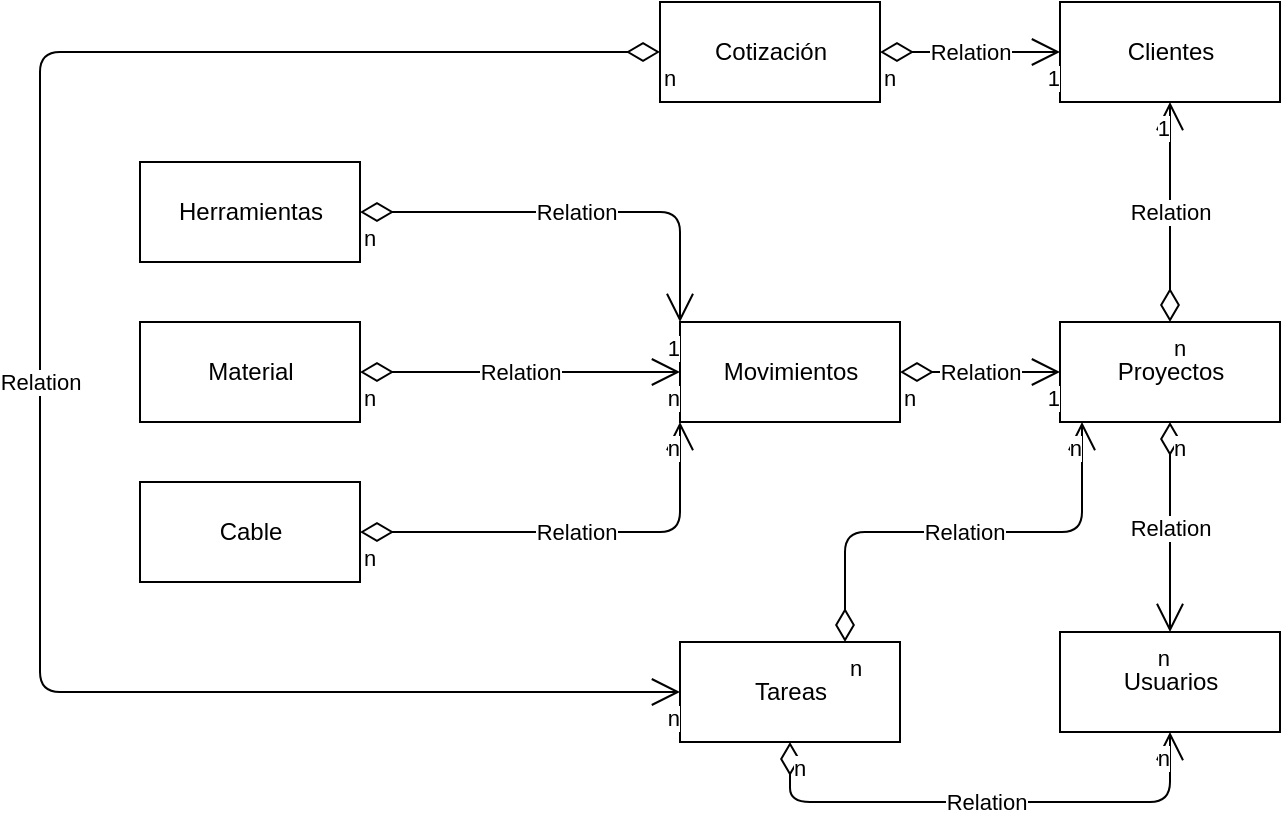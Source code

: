 <mxfile version="14.8.4" type="github">
  <diagram name="Page-1" id="9f46799a-70d6-7492-0946-bef42562c5a5">
    <mxGraphModel dx="796" dy="494" grid="1" gridSize="10" guides="1" tooltips="1" connect="1" arrows="1" fold="1" page="1" pageScale="1" pageWidth="1100" pageHeight="850" background="none" math="0" shadow="0">
      <root>
        <mxCell id="0" />
        <mxCell id="1" parent="0" />
        <mxCell id="zIY-fuFSdIYTUGfCaK3H-108" value="Proyectos" style="html=1;" vertex="1" parent="1">
          <mxGeometry x="610" y="220" width="110" height="50" as="geometry" />
        </mxCell>
        <mxCell id="zIY-fuFSdIYTUGfCaK3H-109" value="Clientes" style="html=1;" vertex="1" parent="1">
          <mxGeometry x="610" y="60" width="110" height="50" as="geometry" />
        </mxCell>
        <mxCell id="zIY-fuFSdIYTUGfCaK3H-110" value="Herramientas" style="html=1;" vertex="1" parent="1">
          <mxGeometry x="150" y="140" width="110" height="50" as="geometry" />
        </mxCell>
        <mxCell id="zIY-fuFSdIYTUGfCaK3H-111" value="Usuarios" style="html=1;" vertex="1" parent="1">
          <mxGeometry x="610" y="375" width="110" height="50" as="geometry" />
        </mxCell>
        <mxCell id="zIY-fuFSdIYTUGfCaK3H-112" value="Tareas" style="html=1;" vertex="1" parent="1">
          <mxGeometry x="420" y="380" width="110" height="50" as="geometry" />
        </mxCell>
        <mxCell id="zIY-fuFSdIYTUGfCaK3H-113" value="Cotización" style="html=1;" vertex="1" parent="1">
          <mxGeometry x="410" y="60" width="110" height="50" as="geometry" />
        </mxCell>
        <mxCell id="zIY-fuFSdIYTUGfCaK3H-122" value="Cable" style="html=1;" vertex="1" parent="1">
          <mxGeometry x="150" y="300" width="110" height="50" as="geometry" />
        </mxCell>
        <mxCell id="zIY-fuFSdIYTUGfCaK3H-123" value="Material" style="html=1;" vertex="1" parent="1">
          <mxGeometry x="150" y="220" width="110" height="50" as="geometry" />
        </mxCell>
        <mxCell id="zIY-fuFSdIYTUGfCaK3H-124" value="Movimientos" style="html=1;" vertex="1" parent="1">
          <mxGeometry x="420" y="220" width="110" height="50" as="geometry" />
        </mxCell>
        <mxCell id="zIY-fuFSdIYTUGfCaK3H-138" value="Relation" style="endArrow=open;html=1;endSize=12;startArrow=diamondThin;startSize=14;startFill=0;edgeStyle=orthogonalEdgeStyle;entryX=0;entryY=1;entryDx=0;entryDy=0;exitX=1;exitY=0.5;exitDx=0;exitDy=0;" edge="1" parent="1" source="zIY-fuFSdIYTUGfCaK3H-122" target="zIY-fuFSdIYTUGfCaK3H-124">
          <mxGeometry relative="1" as="geometry">
            <mxPoint x="270" y="330" as="sourcePoint" />
            <mxPoint x="310" y="610" as="targetPoint" />
          </mxGeometry>
        </mxCell>
        <mxCell id="zIY-fuFSdIYTUGfCaK3H-139" value="n" style="edgeLabel;resizable=0;html=1;align=left;verticalAlign=top;" connectable="0" vertex="1" parent="zIY-fuFSdIYTUGfCaK3H-138">
          <mxGeometry x="-1" relative="1" as="geometry" />
        </mxCell>
        <mxCell id="zIY-fuFSdIYTUGfCaK3H-140" value="n" style="edgeLabel;resizable=0;html=1;align=right;verticalAlign=top;" connectable="0" vertex="1" parent="zIY-fuFSdIYTUGfCaK3H-138">
          <mxGeometry x="1" relative="1" as="geometry" />
        </mxCell>
        <mxCell id="zIY-fuFSdIYTUGfCaK3H-155" value="Relation" style="endArrow=open;html=1;endSize=12;startArrow=diamondThin;startSize=14;startFill=0;edgeStyle=orthogonalEdgeStyle;exitX=1;exitY=0.5;exitDx=0;exitDy=0;entryX=0;entryY=0;entryDx=0;entryDy=0;" edge="1" parent="1" source="zIY-fuFSdIYTUGfCaK3H-110" target="zIY-fuFSdIYTUGfCaK3H-124">
          <mxGeometry relative="1" as="geometry">
            <mxPoint x="260" y="160" as="sourcePoint" />
            <mxPoint x="420" y="215" as="targetPoint" />
          </mxGeometry>
        </mxCell>
        <mxCell id="zIY-fuFSdIYTUGfCaK3H-156" value="n" style="edgeLabel;resizable=0;html=1;align=left;verticalAlign=top;" connectable="0" vertex="1" parent="zIY-fuFSdIYTUGfCaK3H-155">
          <mxGeometry x="-1" relative="1" as="geometry" />
        </mxCell>
        <mxCell id="zIY-fuFSdIYTUGfCaK3H-157" value="1" style="edgeLabel;resizable=0;html=1;align=right;verticalAlign=top;" connectable="0" vertex="1" parent="zIY-fuFSdIYTUGfCaK3H-155">
          <mxGeometry x="1" relative="1" as="geometry" />
        </mxCell>
        <mxCell id="zIY-fuFSdIYTUGfCaK3H-158" value="Relation" style="endArrow=open;html=1;endSize=12;startArrow=diamondThin;startSize=14;startFill=0;edgeStyle=orthogonalEdgeStyle;exitX=1;exitY=0.5;exitDx=0;exitDy=0;entryX=0;entryY=0.5;entryDx=0;entryDy=0;" edge="1" parent="1" source="zIY-fuFSdIYTUGfCaK3H-123" target="zIY-fuFSdIYTUGfCaK3H-124">
          <mxGeometry relative="1" as="geometry">
            <mxPoint x="520" y="135" as="sourcePoint" />
            <mxPoint x="680" y="200" as="targetPoint" />
          </mxGeometry>
        </mxCell>
        <mxCell id="zIY-fuFSdIYTUGfCaK3H-159" value="n" style="edgeLabel;resizable=0;html=1;align=left;verticalAlign=top;" connectable="0" vertex="1" parent="zIY-fuFSdIYTUGfCaK3H-158">
          <mxGeometry x="-1" relative="1" as="geometry" />
        </mxCell>
        <mxCell id="zIY-fuFSdIYTUGfCaK3H-160" value="n" style="edgeLabel;resizable=0;html=1;align=right;verticalAlign=top;" connectable="0" vertex="1" parent="zIY-fuFSdIYTUGfCaK3H-158">
          <mxGeometry x="1" relative="1" as="geometry" />
        </mxCell>
        <mxCell id="zIY-fuFSdIYTUGfCaK3H-164" value="Relation" style="endArrow=open;html=1;endSize=12;startArrow=diamondThin;startSize=14;startFill=0;edgeStyle=orthogonalEdgeStyle;exitX=0;exitY=0.5;exitDx=0;exitDy=0;entryX=0;entryY=0.5;entryDx=0;entryDy=0;" edge="1" parent="1" source="zIY-fuFSdIYTUGfCaK3H-113" target="zIY-fuFSdIYTUGfCaK3H-112">
          <mxGeometry relative="1" as="geometry">
            <mxPoint x="100" y="60" as="sourcePoint" />
            <mxPoint x="410" y="410" as="targetPoint" />
            <Array as="points">
              <mxPoint x="100" y="85" />
              <mxPoint x="100" y="405" />
            </Array>
          </mxGeometry>
        </mxCell>
        <mxCell id="zIY-fuFSdIYTUGfCaK3H-165" value="n" style="edgeLabel;resizable=0;html=1;align=left;verticalAlign=top;" connectable="0" vertex="1" parent="zIY-fuFSdIYTUGfCaK3H-164">
          <mxGeometry x="-1" relative="1" as="geometry" />
        </mxCell>
        <mxCell id="zIY-fuFSdIYTUGfCaK3H-166" value="n" style="edgeLabel;resizable=0;html=1;align=right;verticalAlign=top;" connectable="0" vertex="1" parent="zIY-fuFSdIYTUGfCaK3H-164">
          <mxGeometry x="1" relative="1" as="geometry" />
        </mxCell>
        <mxCell id="zIY-fuFSdIYTUGfCaK3H-167" value="Relation" style="endArrow=open;html=1;endSize=12;startArrow=diamondThin;startSize=14;startFill=0;edgeStyle=orthogonalEdgeStyle;entryX=0;entryY=0.5;entryDx=0;entryDy=0;exitX=1;exitY=0.5;exitDx=0;exitDy=0;" edge="1" parent="1" source="zIY-fuFSdIYTUGfCaK3H-113" target="zIY-fuFSdIYTUGfCaK3H-109">
          <mxGeometry relative="1" as="geometry">
            <mxPoint x="570" y="490" as="sourcePoint" />
            <mxPoint x="570" y="240" as="targetPoint" />
          </mxGeometry>
        </mxCell>
        <mxCell id="zIY-fuFSdIYTUGfCaK3H-168" value="n" style="edgeLabel;resizable=0;html=1;align=left;verticalAlign=top;" connectable="0" vertex="1" parent="zIY-fuFSdIYTUGfCaK3H-167">
          <mxGeometry x="-1" relative="1" as="geometry" />
        </mxCell>
        <mxCell id="zIY-fuFSdIYTUGfCaK3H-169" value="1" style="edgeLabel;resizable=0;html=1;align=right;verticalAlign=top;" connectable="0" vertex="1" parent="zIY-fuFSdIYTUGfCaK3H-167">
          <mxGeometry x="1" relative="1" as="geometry" />
        </mxCell>
        <mxCell id="zIY-fuFSdIYTUGfCaK3H-170" value="Relation" style="endArrow=open;html=1;endSize=12;startArrow=diamondThin;startSize=14;startFill=0;edgeStyle=orthogonalEdgeStyle;exitX=1;exitY=0.5;exitDx=0;exitDy=0;entryX=0;entryY=0.5;entryDx=0;entryDy=0;" edge="1" parent="1" source="zIY-fuFSdIYTUGfCaK3H-124" target="zIY-fuFSdIYTUGfCaK3H-108">
          <mxGeometry relative="1" as="geometry">
            <mxPoint x="450" y="310" as="sourcePoint" />
            <mxPoint x="610" y="245" as="targetPoint" />
          </mxGeometry>
        </mxCell>
        <mxCell id="zIY-fuFSdIYTUGfCaK3H-171" value="n" style="edgeLabel;resizable=0;html=1;align=left;verticalAlign=top;" connectable="0" vertex="1" parent="zIY-fuFSdIYTUGfCaK3H-170">
          <mxGeometry x="-1" relative="1" as="geometry" />
        </mxCell>
        <mxCell id="zIY-fuFSdIYTUGfCaK3H-172" value="1" style="edgeLabel;resizable=0;html=1;align=right;verticalAlign=top;" connectable="0" vertex="1" parent="zIY-fuFSdIYTUGfCaK3H-170">
          <mxGeometry x="1" relative="1" as="geometry" />
        </mxCell>
        <mxCell id="zIY-fuFSdIYTUGfCaK3H-173" value="Relation" style="endArrow=open;html=1;endSize=12;startArrow=diamondThin;startSize=14;startFill=0;edgeStyle=orthogonalEdgeStyle;entryX=0.5;entryY=0;entryDx=0;entryDy=0;exitX=0.5;exitY=1;exitDx=0;exitDy=0;" edge="1" parent="1" source="zIY-fuFSdIYTUGfCaK3H-108" target="zIY-fuFSdIYTUGfCaK3H-111">
          <mxGeometry relative="1" as="geometry">
            <mxPoint x="190" y="650" as="sourcePoint" />
            <mxPoint x="350" y="650" as="targetPoint" />
          </mxGeometry>
        </mxCell>
        <mxCell id="zIY-fuFSdIYTUGfCaK3H-174" value="n" style="edgeLabel;resizable=0;html=1;align=left;verticalAlign=top;" connectable="0" vertex="1" parent="zIY-fuFSdIYTUGfCaK3H-173">
          <mxGeometry x="-1" relative="1" as="geometry" />
        </mxCell>
        <mxCell id="zIY-fuFSdIYTUGfCaK3H-175" value="n" style="edgeLabel;resizable=0;html=1;align=right;verticalAlign=top;" connectable="0" vertex="1" parent="zIY-fuFSdIYTUGfCaK3H-173">
          <mxGeometry x="1" relative="1" as="geometry" />
        </mxCell>
        <mxCell id="zIY-fuFSdIYTUGfCaK3H-176" value="Relation" style="endArrow=open;html=1;endSize=12;startArrow=diamondThin;startSize=14;startFill=0;edgeStyle=orthogonalEdgeStyle;entryX=0.1;entryY=1;entryDx=0;entryDy=0;entryPerimeter=0;exitX=0.75;exitY=0;exitDx=0;exitDy=0;" edge="1" parent="1" source="zIY-fuFSdIYTUGfCaK3H-112" target="zIY-fuFSdIYTUGfCaK3H-108">
          <mxGeometry relative="1" as="geometry">
            <mxPoint x="200" y="660" as="sourcePoint" />
            <mxPoint x="360" y="660" as="targetPoint" />
          </mxGeometry>
        </mxCell>
        <mxCell id="zIY-fuFSdIYTUGfCaK3H-177" value="n" style="edgeLabel;resizable=0;html=1;align=left;verticalAlign=top;" connectable="0" vertex="1" parent="zIY-fuFSdIYTUGfCaK3H-176">
          <mxGeometry x="-1" relative="1" as="geometry" />
        </mxCell>
        <mxCell id="zIY-fuFSdIYTUGfCaK3H-178" value="n" style="edgeLabel;resizable=0;html=1;align=right;verticalAlign=top;" connectable="0" vertex="1" parent="zIY-fuFSdIYTUGfCaK3H-176">
          <mxGeometry x="1" relative="1" as="geometry" />
        </mxCell>
        <mxCell id="zIY-fuFSdIYTUGfCaK3H-179" value="Relation" style="endArrow=open;html=1;endSize=12;startArrow=diamondThin;startSize=14;startFill=0;edgeStyle=orthogonalEdgeStyle;entryX=0.5;entryY=1;entryDx=0;entryDy=0;exitX=0.5;exitY=1;exitDx=0;exitDy=0;" edge="1" parent="1" source="zIY-fuFSdIYTUGfCaK3H-112" target="zIY-fuFSdIYTUGfCaK3H-111">
          <mxGeometry relative="1" as="geometry">
            <mxPoint x="210" y="670" as="sourcePoint" />
            <mxPoint x="370" y="670" as="targetPoint" />
            <Array as="points">
              <mxPoint x="475" y="460" />
              <mxPoint x="665" y="460" />
            </Array>
          </mxGeometry>
        </mxCell>
        <mxCell id="zIY-fuFSdIYTUGfCaK3H-180" value="n" style="edgeLabel;resizable=0;html=1;align=left;verticalAlign=top;" connectable="0" vertex="1" parent="zIY-fuFSdIYTUGfCaK3H-179">
          <mxGeometry x="-1" relative="1" as="geometry" />
        </mxCell>
        <mxCell id="zIY-fuFSdIYTUGfCaK3H-181" value="n" style="edgeLabel;resizable=0;html=1;align=right;verticalAlign=top;" connectable="0" vertex="1" parent="zIY-fuFSdIYTUGfCaK3H-179">
          <mxGeometry x="1" relative="1" as="geometry" />
        </mxCell>
        <mxCell id="zIY-fuFSdIYTUGfCaK3H-182" value="Relation" style="endArrow=open;html=1;endSize=12;startArrow=diamondThin;startSize=14;startFill=0;edgeStyle=orthogonalEdgeStyle;entryX=0.5;entryY=1;entryDx=0;entryDy=0;exitX=0.5;exitY=0;exitDx=0;exitDy=0;" edge="1" parent="1" source="zIY-fuFSdIYTUGfCaK3H-108" target="zIY-fuFSdIYTUGfCaK3H-109">
          <mxGeometry relative="1" as="geometry">
            <mxPoint x="760" y="400" as="sourcePoint" />
            <mxPoint x="750" y="360" as="targetPoint" />
            <Array as="points">
              <mxPoint x="665" y="140" />
              <mxPoint x="665" y="140" />
            </Array>
          </mxGeometry>
        </mxCell>
        <mxCell id="zIY-fuFSdIYTUGfCaK3H-183" value="n" style="edgeLabel;resizable=0;html=1;align=left;verticalAlign=top;" connectable="0" vertex="1" parent="zIY-fuFSdIYTUGfCaK3H-182">
          <mxGeometry x="-1" relative="1" as="geometry" />
        </mxCell>
        <mxCell id="zIY-fuFSdIYTUGfCaK3H-184" value="1" style="edgeLabel;resizable=0;html=1;align=right;verticalAlign=top;" connectable="0" vertex="1" parent="zIY-fuFSdIYTUGfCaK3H-182">
          <mxGeometry x="1" relative="1" as="geometry" />
        </mxCell>
      </root>
    </mxGraphModel>
  </diagram>
</mxfile>
